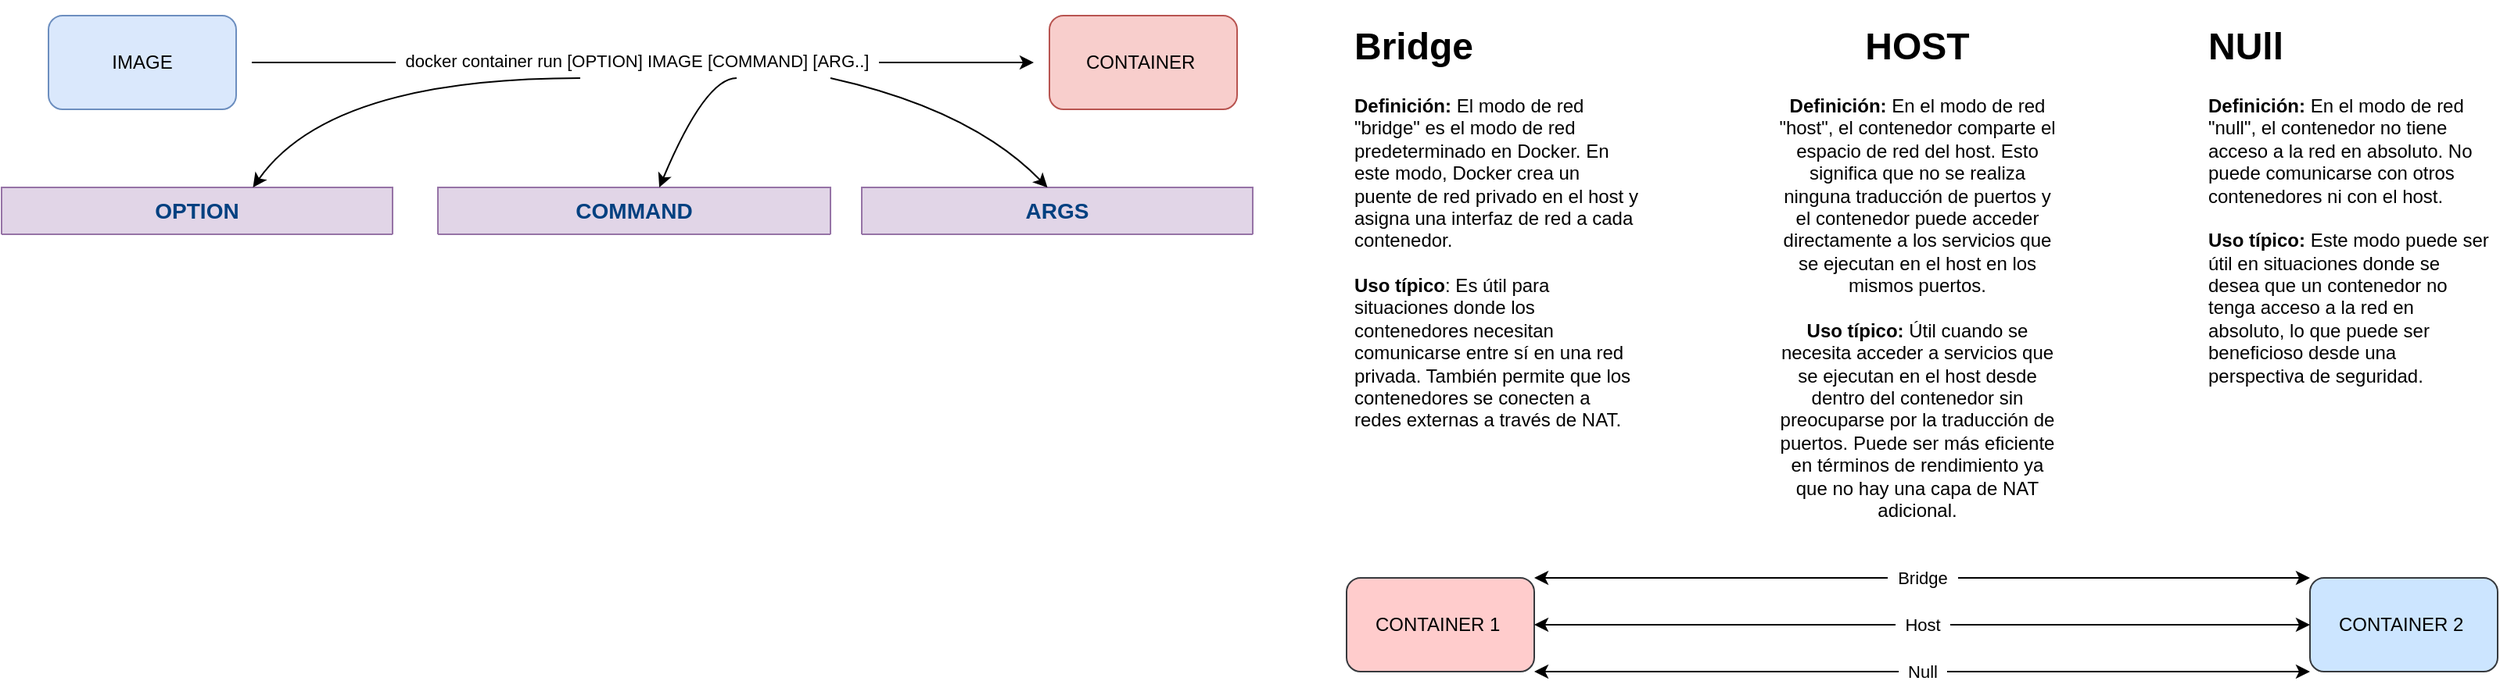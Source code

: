 <mxfile version="22.1.11" type="github">
  <diagram name="Página-1" id="99nM4WhFxuQZ9rbI-EJJ">
    <mxGraphModel dx="1426" dy="785" grid="1" gridSize="10" guides="1" tooltips="1" connect="1" arrows="1" fold="1" page="1" pageScale="1" pageWidth="827" pageHeight="1169" math="0" shadow="0">
      <root>
        <mxCell id="0" />
        <mxCell id="1" parent="0" />
        <mxCell id="JNu_L3kMzaR1ub78Koap-12" value="IMAGE" style="rounded=1;whiteSpace=wrap;html=1;fillColor=#dae8fc;strokeColor=#6c8ebf;" vertex="1" parent="1">
          <mxGeometry x="40" y="40" width="120" height="60" as="geometry" />
        </mxCell>
        <mxCell id="JNu_L3kMzaR1ub78Koap-13" value="CONTAINER&amp;nbsp;" style="rounded=1;whiteSpace=wrap;html=1;fillColor=#f8cecc;strokeColor=#b85450;" vertex="1" parent="1">
          <mxGeometry x="680" y="40" width="120" height="60" as="geometry" />
        </mxCell>
        <mxCell id="JNu_L3kMzaR1ub78Koap-14" value="" style="endArrow=classic;html=1;rounded=0;" edge="1" parent="1">
          <mxGeometry width="50" height="50" relative="1" as="geometry">
            <mxPoint x="170" y="70" as="sourcePoint" />
            <mxPoint x="670" y="70" as="targetPoint" />
          </mxGeometry>
        </mxCell>
        <mxCell id="JNu_L3kMzaR1ub78Koap-15" value="&amp;nbsp; docker container run [OPTION] IMAGE [COMMAND] [ARG..]&amp;nbsp;&amp;nbsp;" style="edgeLabel;html=1;align=center;verticalAlign=middle;resizable=0;points=[];" vertex="1" connectable="0" parent="JNu_L3kMzaR1ub78Koap-14">
          <mxGeometry x="-0.019" y="2" relative="1" as="geometry">
            <mxPoint y="1" as="offset" />
          </mxGeometry>
        </mxCell>
        <mxCell id="JNu_L3kMzaR1ub78Koap-16" value="&lt;font color=&quot;#004080&quot; style=&quot;font-size: 14px;&quot;&gt;&lt;b&gt;OPTION&lt;/b&gt;&lt;/font&gt;" style="swimlane;fontStyle=0;childLayout=stackLayout;horizontal=1;startSize=30;horizontalStack=0;resizeParent=1;resizeParentMax=0;resizeLast=0;collapsible=1;marginBottom=0;whiteSpace=wrap;html=1;fillColor=#e1d5e7;strokeColor=#9673a6;" vertex="1" collapsed="1" parent="1">
          <mxGeometry x="10" y="150" width="250" height="30" as="geometry">
            <mxRectangle x="10" y="150" width="250" height="290" as="alternateBounds" />
          </mxGeometry>
        </mxCell>
        <mxCell id="JNu_L3kMzaR1ub78Koap-19" value="&amp;gt; &lt;b&gt;--name&lt;/b&gt; -&amp;gt; nombramos el container&lt;br&gt;&amp;gt;&lt;b&gt; --detach&lt;/b&gt; -&amp;gt; se ejecuta en segundo plano&lt;br&gt;&amp;gt; &lt;b&gt;--rm&lt;/b&gt; -&amp;gt; una vez parado se elimina&amp;nbsp;&lt;br&gt;&amp;gt;&lt;b&gt; -it&lt;/b&gt; -&amp;gt; corremos el contenedor en modo interactivo&lt;br&gt;&amp;gt; &lt;b&gt;--network&lt;/b&gt; -&amp;gt; le seleccionamos la red&amp;nbsp;&lt;br&gt;&amp;gt; &lt;b&gt;--publish&lt;/b&gt; -&amp;gt; publica los puertos del contenedor&lt;br&gt;&amp;gt; &lt;b&gt;--env &lt;/b&gt;-&amp;gt; crea variables de entorno dentro del contenedor&lt;br&gt;&amp;gt; &lt;b&gt;--entrypoint&lt;/b&gt; -&amp;gt; modifica el entrypoint del contenedor&amp;nbsp;" style="text;align=left;verticalAlign=top;spacingLeft=4;spacingRight=4;overflow=hidden;points=[[0,0.5],[1,0.5]];portConstraint=eastwest;rotatable=0;whiteSpace=wrap;html=1;" vertex="1" parent="JNu_L3kMzaR1ub78Koap-16">
          <mxGeometry y="30" width="250" height="260" as="geometry" />
        </mxCell>
        <mxCell id="JNu_L3kMzaR1ub78Koap-20" value="" style="curved=1;endArrow=classic;html=1;rounded=0;entryX=0.643;entryY=0;entryDx=0;entryDy=0;entryPerimeter=0;" edge="1" parent="1" target="JNu_L3kMzaR1ub78Koap-16">
          <mxGeometry width="50" height="50" relative="1" as="geometry">
            <mxPoint x="380" y="80" as="sourcePoint" />
            <mxPoint x="120" y="130" as="targetPoint" />
            <Array as="points">
              <mxPoint x="220" y="80" />
            </Array>
          </mxGeometry>
        </mxCell>
        <mxCell id="JNu_L3kMzaR1ub78Koap-24" value="&lt;font color=&quot;#004080&quot;&gt;&lt;span style=&quot;font-size: 14px;&quot;&gt;&lt;b&gt;COMMAND&lt;/b&gt;&lt;/span&gt;&lt;/font&gt;" style="swimlane;fontStyle=0;childLayout=stackLayout;horizontal=1;startSize=30;horizontalStack=0;resizeParent=1;resizeParentMax=0;resizeLast=0;collapsible=1;marginBottom=0;whiteSpace=wrap;html=1;fillColor=#e1d5e7;strokeColor=#9673a6;" vertex="1" collapsed="1" parent="1">
          <mxGeometry x="289" y="150" width="251" height="30" as="geometry">
            <mxRectangle x="289" y="150" width="250" height="290" as="alternateBounds" />
          </mxGeometry>
        </mxCell>
        <mxCell id="JNu_L3kMzaR1ub78Koap-33" value="&lt;p style=&quot;line-height: 120%;&quot;&gt;Si añadimos un comando despues de la imagen se ejecutrara una vez haya terminado de ejecutarse por ejemplo:&amp;nbsp;&lt;br&gt;&lt;b&gt;&lt;font color=&quot;#006600&quot;&gt;docker container run ubuntu:22.04 ls -la /&lt;/font&gt;&lt;/b&gt;&amp;nbsp; &amp;nbsp; &amp;nbsp;-&amp;gt; nos muestra una vez finalizado los elementos de raiz&lt;/p&gt;" style="text;strokeColor=none;fillColor=none;align=left;verticalAlign=top;spacingLeft=4;spacingRight=4;overflow=hidden;points=[[0,0.5],[1,0.5]];portConstraint=eastwest;rotatable=0;whiteSpace=wrap;html=1;horizontal=1;" vertex="1" parent="JNu_L3kMzaR1ub78Koap-24">
          <mxGeometry y="30" width="250" height="260" as="geometry" />
        </mxCell>
        <mxCell id="JNu_L3kMzaR1ub78Koap-26" value="&lt;font color=&quot;#004080&quot;&gt;&lt;span style=&quot;font-size: 14px;&quot;&gt;&lt;b&gt;ARGS&lt;/b&gt;&lt;/span&gt;&lt;/font&gt;" style="swimlane;fontStyle=0;childLayout=stackLayout;horizontal=1;startSize=30;horizontalStack=0;resizeParent=1;resizeParentMax=0;resizeLast=0;collapsible=1;marginBottom=0;whiteSpace=wrap;html=1;fillColor=#e1d5e7;strokeColor=#9673a6;verticalAlign=top;" vertex="1" collapsed="1" parent="1">
          <mxGeometry x="560" y="150" width="250" height="30" as="geometry">
            <mxRectangle x="560" y="150" width="250" height="290" as="alternateBounds" />
          </mxGeometry>
        </mxCell>
        <mxCell id="JNu_L3kMzaR1ub78Koap-28" value="" style="curved=1;endArrow=classic;html=1;rounded=0;entryX=0.564;entryY=0;entryDx=0;entryDy=0;entryPerimeter=0;" edge="1" parent="1" target="JNu_L3kMzaR1ub78Koap-24">
          <mxGeometry width="50" height="50" relative="1" as="geometry">
            <mxPoint x="480" y="80" as="sourcePoint" />
            <mxPoint x="450" y="410" as="targetPoint" />
            <Array as="points">
              <mxPoint x="460" y="80" />
            </Array>
          </mxGeometry>
        </mxCell>
        <mxCell id="JNu_L3kMzaR1ub78Koap-29" value="" style="curved=1;endArrow=classic;html=1;rounded=0;entryX=0.475;entryY=0.001;entryDx=0;entryDy=0;entryPerimeter=0;" edge="1" parent="1" target="JNu_L3kMzaR1ub78Koap-26">
          <mxGeometry width="50" height="50" relative="1" as="geometry">
            <mxPoint x="540" y="80" as="sourcePoint" />
            <mxPoint x="480" y="310" as="targetPoint" />
            <Array as="points">
              <mxPoint x="630" y="100" />
            </Array>
          </mxGeometry>
        </mxCell>
        <mxCell id="JNu_L3kMzaR1ub78Koap-39" value="CONTAINER 1&amp;nbsp;" style="rounded=1;whiteSpace=wrap;html=1;fillColor=#ffcccc;strokeColor=#36393d;" vertex="1" parent="1">
          <mxGeometry x="870" y="400" width="120" height="60" as="geometry" />
        </mxCell>
        <mxCell id="JNu_L3kMzaR1ub78Koap-40" value="CONTAINER 2&amp;nbsp;" style="rounded=1;whiteSpace=wrap;html=1;fillColor=#cce5ff;strokeColor=#36393d;" vertex="1" parent="1">
          <mxGeometry x="1486" y="400" width="120" height="60" as="geometry" />
        </mxCell>
        <mxCell id="JNu_L3kMzaR1ub78Koap-41" value="" style="endArrow=classic;startArrow=classic;html=1;rounded=0;entryX=0;entryY=0.5;entryDx=0;entryDy=0;exitX=1;exitY=0.5;exitDx=0;exitDy=0;" edge="1" parent="1" source="JNu_L3kMzaR1ub78Koap-39" target="JNu_L3kMzaR1ub78Koap-40">
          <mxGeometry width="50" height="50" relative="1" as="geometry">
            <mxPoint x="1006" y="450" as="sourcePoint" />
            <mxPoint x="1056" y="400" as="targetPoint" />
          </mxGeometry>
        </mxCell>
        <mxCell id="JNu_L3kMzaR1ub78Koap-45" value="&amp;nbsp; Host&amp;nbsp;&amp;nbsp;" style="edgeLabel;html=1;align=center;verticalAlign=middle;resizable=0;points=[];" vertex="1" connectable="0" parent="JNu_L3kMzaR1ub78Koap-41">
          <mxGeometry relative="1" as="geometry">
            <mxPoint as="offset" />
          </mxGeometry>
        </mxCell>
        <mxCell id="JNu_L3kMzaR1ub78Koap-42" value="" style="endArrow=classic;startArrow=classic;html=1;rounded=0;entryX=0;entryY=0;entryDx=0;entryDy=0;exitX=1;exitY=0;exitDx=0;exitDy=0;" edge="1" parent="1" source="JNu_L3kMzaR1ub78Koap-39" target="JNu_L3kMzaR1ub78Koap-40">
          <mxGeometry width="50" height="50" relative="1" as="geometry">
            <mxPoint x="1056" y="420" as="sourcePoint" />
            <mxPoint x="1106" y="370" as="targetPoint" />
          </mxGeometry>
        </mxCell>
        <mxCell id="JNu_L3kMzaR1ub78Koap-44" value="&amp;nbsp; Bridge&amp;nbsp;&amp;nbsp;" style="edgeLabel;html=1;align=center;verticalAlign=middle;resizable=0;points=[];" vertex="1" connectable="0" parent="JNu_L3kMzaR1ub78Koap-42">
          <mxGeometry relative="1" as="geometry">
            <mxPoint as="offset" />
          </mxGeometry>
        </mxCell>
        <mxCell id="JNu_L3kMzaR1ub78Koap-43" value="" style="endArrow=classic;startArrow=classic;html=1;rounded=0;entryX=0;entryY=1;entryDx=0;entryDy=0;exitX=1;exitY=1;exitDx=0;exitDy=0;" edge="1" parent="1" source="JNu_L3kMzaR1ub78Koap-39" target="JNu_L3kMzaR1ub78Koap-40">
          <mxGeometry width="50" height="50" relative="1" as="geometry">
            <mxPoint x="1096" y="520" as="sourcePoint" />
            <mxPoint x="1146" y="470" as="targetPoint" />
          </mxGeometry>
        </mxCell>
        <mxCell id="JNu_L3kMzaR1ub78Koap-46" value="&amp;nbsp; Null&amp;nbsp;&amp;nbsp;" style="edgeLabel;html=1;align=center;verticalAlign=middle;resizable=0;points=[];" vertex="1" connectable="0" parent="JNu_L3kMzaR1ub78Koap-43">
          <mxGeometry relative="1" as="geometry">
            <mxPoint as="offset" />
          </mxGeometry>
        </mxCell>
        <mxCell id="JNu_L3kMzaR1ub78Koap-49" value="&lt;h1&gt;Bridge&lt;/h1&gt;&lt;div&gt;&lt;div&gt;&lt;b&gt;Definición:&lt;/b&gt; El modo de red &quot;bridge&quot; es el modo de red predeterminado en Docker. En este modo, Docker crea un puente de red privado en el host y asigna una interfaz de red a cada contenedor.&lt;/div&gt;&lt;div&gt;&lt;br&gt;&lt;/div&gt;&lt;div&gt;&lt;b&gt;Uso típico&lt;/b&gt;: Es útil para situaciones donde los contenedores necesitan comunicarse entre sí en una red privada. También permite que los contenedores se conecten a redes externas a través de NAT.&lt;/div&gt;&lt;/div&gt;" style="text;html=1;strokeColor=none;fillColor=none;spacing=5;spacingTop=-20;whiteSpace=wrap;overflow=hidden;rounded=0;" vertex="1" parent="1">
          <mxGeometry x="870" y="40" width="190" height="270" as="geometry" />
        </mxCell>
        <mxCell id="JNu_L3kMzaR1ub78Koap-50" value="&lt;h1&gt;HOST&lt;/h1&gt;&lt;div&gt;&lt;div&gt;&lt;b&gt;Definición:&lt;/b&gt; En el modo de red &quot;host&quot;, el contenedor comparte el espacio de red del host. Esto significa que no se realiza ninguna traducción de puertos y el contenedor puede acceder directamente a los servicios que se ejecutan en el host en los mismos puertos.&lt;/div&gt;&lt;div&gt;&lt;br&gt;&lt;/div&gt;&lt;div&gt;&lt;b&gt;Uso típico:&lt;/b&gt; Útil cuando se necesita acceder a servicios que se ejecutan en el host desde dentro del contenedor sin preocuparse por la traducción de puertos. Puede ser más eficiente en términos de rendimiento ya que no hay una capa de NAT adicional.&lt;/div&gt;&lt;/div&gt;" style="text;html=1;strokeColor=none;fillColor=none;spacing=5;spacingTop=-20;whiteSpace=wrap;overflow=hidden;rounded=0;align=center;" vertex="1" parent="1">
          <mxGeometry x="1139.5" y="40" width="190" height="330" as="geometry" />
        </mxCell>
        <mxCell id="JNu_L3kMzaR1ub78Koap-51" value="&lt;h1&gt;NUll&lt;/h1&gt;&lt;div&gt;&lt;div&gt;&lt;b&gt;Definición: &lt;/b&gt;En el modo de red &quot;null&quot;, el contenedor no tiene acceso a la red en absoluto. No puede comunicarse con otros contenedores ni con el host.&lt;/div&gt;&lt;div&gt;&lt;br&gt;&lt;/div&gt;&lt;div&gt;&lt;b&gt;Uso típico:&lt;/b&gt; Este modo puede ser útil en situaciones donde se desea que un contenedor no tenga acceso a la red en absoluto, lo que puede ser beneficioso desde una perspectiva de seguridad.&lt;/div&gt;&lt;/div&gt;" style="text;html=1;strokeColor=none;fillColor=none;spacing=5;spacingTop=-20;whiteSpace=wrap;overflow=hidden;rounded=0;align=left;" vertex="1" parent="1">
          <mxGeometry x="1416" y="40" width="190" height="240" as="geometry" />
        </mxCell>
      </root>
    </mxGraphModel>
  </diagram>
</mxfile>
